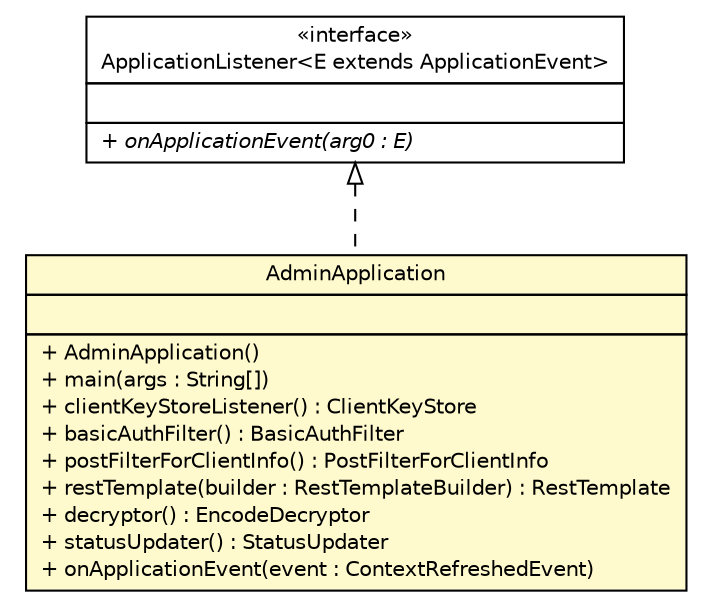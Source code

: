 #!/usr/local/bin/dot
#
# Class diagram 
# Generated by UMLGraph version R5_6-24-gf6e263 (http://www.umlgraph.org/)
#

digraph G {
	edge [fontname="Helvetica",fontsize=10,labelfontname="Helvetica",labelfontsize=10];
	node [fontname="Helvetica",fontsize=10,shape=plaintext];
	nodesep=0.25;
	ranksep=0.5;
	// cn.home1.oss.environment.admin.AdminApplication
	c65 [label=<<table title="cn.home1.oss.environment.admin.AdminApplication" border="0" cellborder="1" cellspacing="0" cellpadding="2" port="p" bgcolor="lemonChiffon" href="./AdminApplication.html">
		<tr><td><table border="0" cellspacing="0" cellpadding="1">
<tr><td align="center" balign="center"> AdminApplication </td></tr>
		</table></td></tr>
		<tr><td><table border="0" cellspacing="0" cellpadding="1">
<tr><td align="left" balign="left">  </td></tr>
		</table></td></tr>
		<tr><td><table border="0" cellspacing="0" cellpadding="1">
<tr><td align="left" balign="left"> + AdminApplication() </td></tr>
<tr><td align="left" balign="left"> + main(args : String[]) </td></tr>
<tr><td align="left" balign="left"> + clientKeyStoreListener() : ClientKeyStore </td></tr>
<tr><td align="left" balign="left"> + basicAuthFilter() : BasicAuthFilter </td></tr>
<tr><td align="left" balign="left"> + postFilterForClientInfo() : PostFilterForClientInfo </td></tr>
<tr><td align="left" balign="left"> + restTemplate(builder : RestTemplateBuilder) : RestTemplate </td></tr>
<tr><td align="left" balign="left"> + decryptor() : EncodeDecryptor </td></tr>
<tr><td align="left" balign="left"> + statusUpdater() : StatusUpdater </td></tr>
<tr><td align="left" balign="left"> + onApplicationEvent(event : ContextRefreshedEvent) </td></tr>
		</table></td></tr>
		</table>>, URL="./AdminApplication.html", fontname="Helvetica", fontcolor="black", fontsize=10.0];
	//cn.home1.oss.environment.admin.AdminApplication implements org.springframework.context.ApplicationListener<E extends org.springframework.context.ApplicationEvent>
	c70:p -> c65:p [dir=back,arrowtail=empty,style=dashed];
	// org.springframework.context.ApplicationListener<E extends org.springframework.context.ApplicationEvent>
	c70 [label=<<table title="org.springframework.context.ApplicationListener" border="0" cellborder="1" cellspacing="0" cellpadding="2" port="p" href="http://java.sun.com/j2se/1.4.2/docs/api/org/springframework/context/ApplicationListener.html">
		<tr><td><table border="0" cellspacing="0" cellpadding="1">
<tr><td align="center" balign="center"> &#171;interface&#187; </td></tr>
<tr><td align="center" balign="center"> ApplicationListener&lt;E extends ApplicationEvent&gt; </td></tr>
		</table></td></tr>
		<tr><td><table border="0" cellspacing="0" cellpadding="1">
<tr><td align="left" balign="left">  </td></tr>
		</table></td></tr>
		<tr><td><table border="0" cellspacing="0" cellpadding="1">
<tr><td align="left" balign="left"><font face="Helvetica-Oblique" point-size="10.0"> + onApplicationEvent(arg0 : E) </font></td></tr>
		</table></td></tr>
		</table>>, URL="http://java.sun.com/j2se/1.4.2/docs/api/org/springframework/context/ApplicationListener.html", fontname="Helvetica", fontcolor="black", fontsize=10.0];
}

